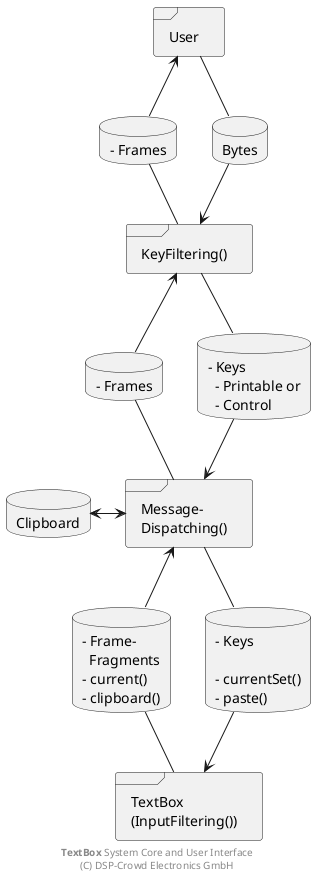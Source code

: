 
@startuml

skinparam backgroundColor #ffffff

frame "User" as pUser
frame "KeyFiltering()" as pTn
frame "Message-\nDispatching()" as pCore
frame "TextBox\n(InputFiltering())" as pTxt

database "- Frames" as sTnToUser
database "Bytes" as sUserToTn

database "- Frames" as sCoreToTn
database "- Keys\n  - Printable or\n  - Control" as sTnToCore

database "Clipboard" as sMsgClipboard

database "- Frame-\n  Fragments\n- current()\n- clipboard()" as sTxtToCore
database "- Keys\n\n- currentSet()\n- paste()" as sCoreToTxt

pUser -- sUserToTn
sUserToTn --> pTn
pUser <-- sTnToUser
sTnToUser -- pTn

pTn -- sTnToCore
sTnToCore --> pCore
pTn <-- sCoreToTn
sCoreToTn -- pCore

sMsgClipboard <-> pCore

pCore -- sCoreToTxt
sCoreToTxt --> pTxt
pCore <-- sTxtToCore
sTxtToCore -- pTxt

footer **TextBox** System Core and User Interface\n(C) DSP-Crowd Electronics GmbH

@enduml

